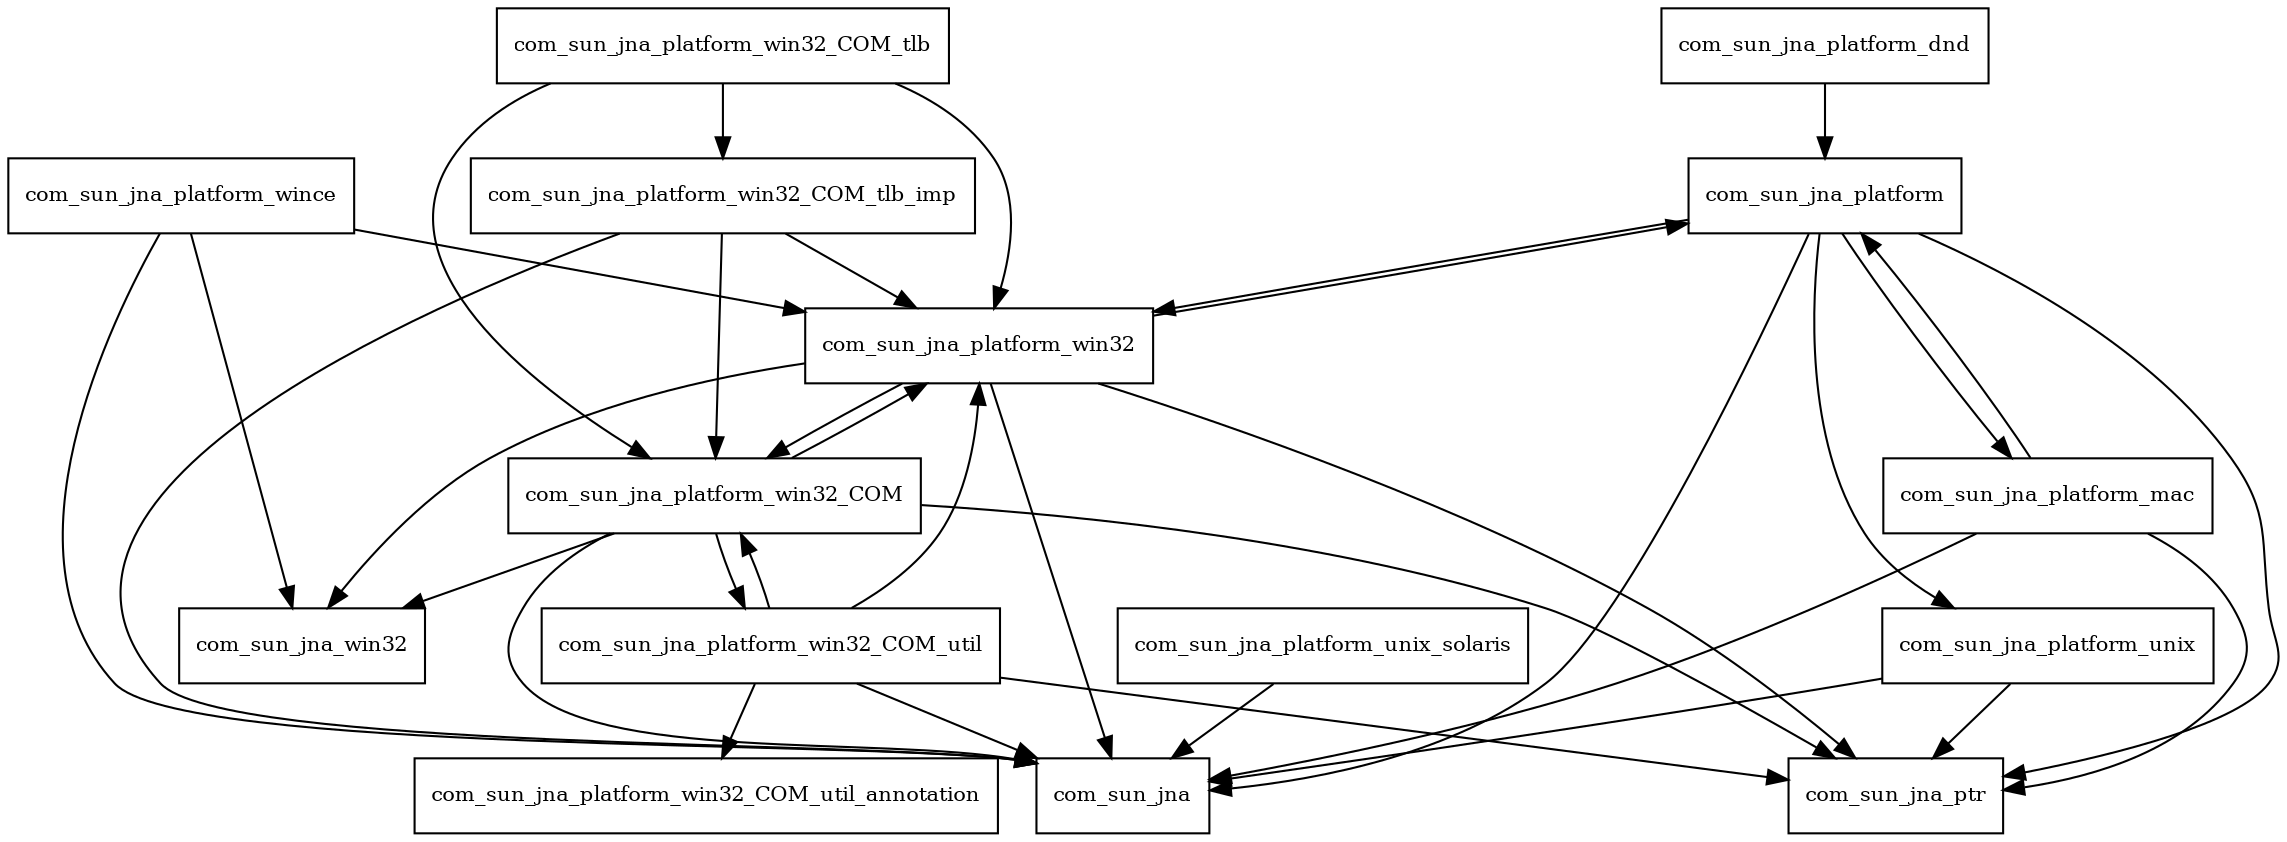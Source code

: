 digraph jna_platform_4_5_2_package_dependencies {
  node [shape = box, fontsize=10.0];
  com_sun_jna_platform -> com_sun_jna;
  com_sun_jna_platform -> com_sun_jna_platform_mac;
  com_sun_jna_platform -> com_sun_jna_platform_unix;
  com_sun_jna_platform -> com_sun_jna_platform_win32;
  com_sun_jna_platform -> com_sun_jna_ptr;
  com_sun_jna_platform_dnd -> com_sun_jna_platform;
  com_sun_jna_platform_mac -> com_sun_jna;
  com_sun_jna_platform_mac -> com_sun_jna_platform;
  com_sun_jna_platform_mac -> com_sun_jna_ptr;
  com_sun_jna_platform_unix -> com_sun_jna;
  com_sun_jna_platform_unix -> com_sun_jna_ptr;
  com_sun_jna_platform_unix_solaris -> com_sun_jna;
  com_sun_jna_platform_win32 -> com_sun_jna;
  com_sun_jna_platform_win32 -> com_sun_jna_platform;
  com_sun_jna_platform_win32 -> com_sun_jna_platform_win32_COM;
  com_sun_jna_platform_win32 -> com_sun_jna_ptr;
  com_sun_jna_platform_win32 -> com_sun_jna_win32;
  com_sun_jna_platform_win32_COM -> com_sun_jna;
  com_sun_jna_platform_win32_COM -> com_sun_jna_platform_win32;
  com_sun_jna_platform_win32_COM -> com_sun_jna_platform_win32_COM_util;
  com_sun_jna_platform_win32_COM -> com_sun_jna_ptr;
  com_sun_jna_platform_win32_COM -> com_sun_jna_win32;
  com_sun_jna_platform_win32_COM_tlb -> com_sun_jna_platform_win32;
  com_sun_jna_platform_win32_COM_tlb -> com_sun_jna_platform_win32_COM;
  com_sun_jna_platform_win32_COM_tlb -> com_sun_jna_platform_win32_COM_tlb_imp;
  com_sun_jna_platform_win32_COM_tlb_imp -> com_sun_jna;
  com_sun_jna_platform_win32_COM_tlb_imp -> com_sun_jna_platform_win32;
  com_sun_jna_platform_win32_COM_tlb_imp -> com_sun_jna_platform_win32_COM;
  com_sun_jna_platform_win32_COM_util -> com_sun_jna;
  com_sun_jna_platform_win32_COM_util -> com_sun_jna_platform_win32;
  com_sun_jna_platform_win32_COM_util -> com_sun_jna_platform_win32_COM;
  com_sun_jna_platform_win32_COM_util -> com_sun_jna_platform_win32_COM_util_annotation;
  com_sun_jna_platform_win32_COM_util -> com_sun_jna_ptr;
  com_sun_jna_platform_wince -> com_sun_jna;
  com_sun_jna_platform_wince -> com_sun_jna_platform_win32;
  com_sun_jna_platform_wince -> com_sun_jna_win32;
}

